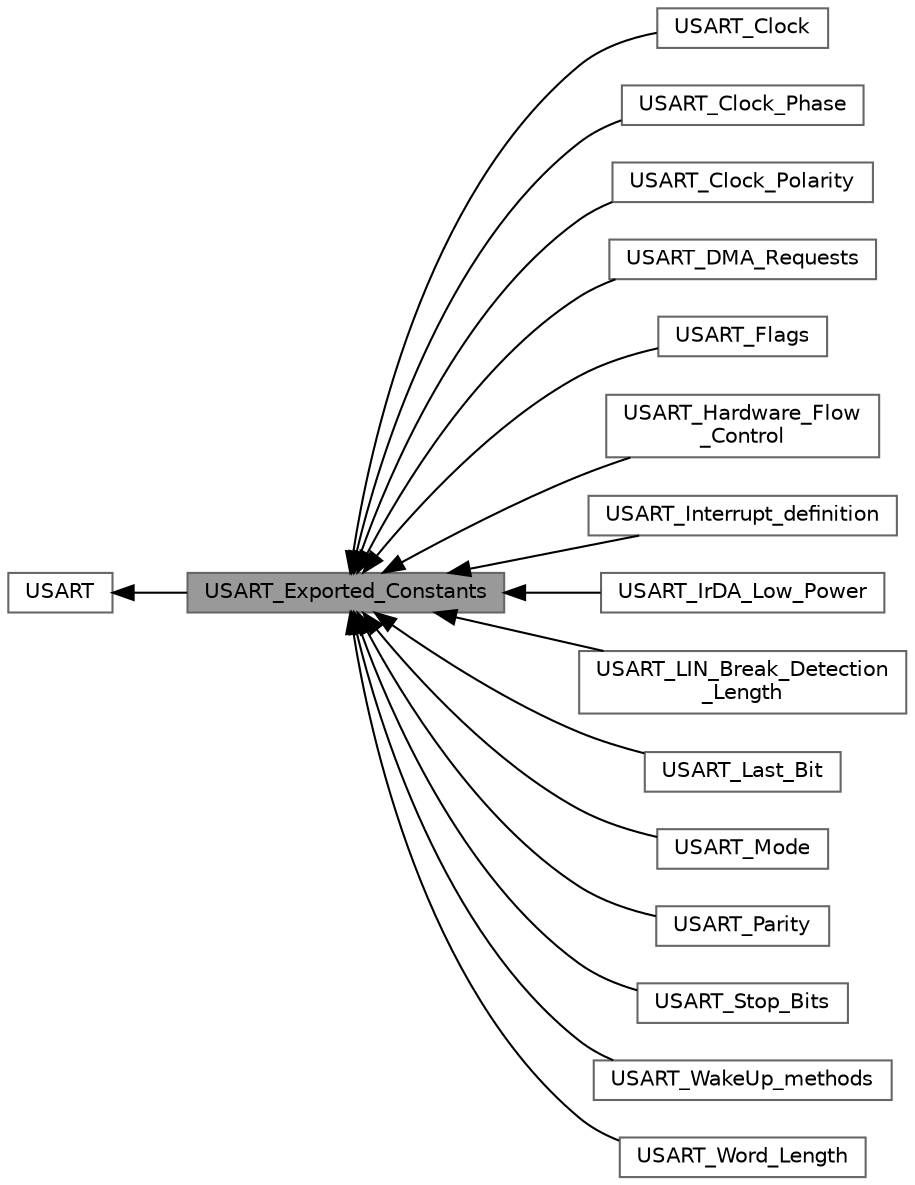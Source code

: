 digraph "USART_Exported_Constants"
{
 // LATEX_PDF_SIZE
  bgcolor="transparent";
  edge [fontname=Helvetica,fontsize=10,labelfontname=Helvetica,labelfontsize=10];
  node [fontname=Helvetica,fontsize=10,shape=box,height=0.2,width=0.4];
  rankdir=LR;
  Node2 [id="Node000002",label="USART",height=0.2,width=0.4,color="grey40", fillcolor="white", style="filled",URL="$group___u_s_a_r_t.html",tooltip="USART driver modules."];
  Node8 [id="Node000008",label="USART_Clock",height=0.2,width=0.4,color="grey40", fillcolor="white", style="filled",URL="$group___u_s_a_r_t___clock.html",tooltip=" "];
  Node10 [id="Node000010",label="USART_Clock_Phase",height=0.2,width=0.4,color="grey40", fillcolor="white", style="filled",URL="$group___u_s_a_r_t___clock___phase.html",tooltip=" "];
  Node9 [id="Node000009",label="USART_Clock_Polarity",height=0.2,width=0.4,color="grey40", fillcolor="white", style="filled",URL="$group___u_s_a_r_t___clock___polarity.html",tooltip=" "];
  Node13 [id="Node000013",label="USART_DMA_Requests",height=0.2,width=0.4,color="grey40", fillcolor="white", style="filled",URL="$group___u_s_a_r_t___d_m_a___requests.html",tooltip=" "];
  Node1 [id="Node000001",label="USART_Exported_Constants",height=0.2,width=0.4,color="gray40", fillcolor="grey60", style="filled", fontcolor="black",tooltip=" "];
  Node17 [id="Node000017",label="USART_Flags",height=0.2,width=0.4,color="grey40", fillcolor="white", style="filled",URL="$group___u_s_a_r_t___flags.html",tooltip=" "];
  Node7 [id="Node000007",label="USART_Hardware_Flow\l_Control",height=0.2,width=0.4,color="grey40", fillcolor="white", style="filled",URL="$group___u_s_a_r_t___hardware___flow___control.html",tooltip=" "];
  Node12 [id="Node000012",label="USART_Interrupt_definition",height=0.2,width=0.4,color="grey40", fillcolor="white", style="filled",URL="$group___u_s_a_r_t___interrupt__definition.html",tooltip=" "];
  Node16 [id="Node000016",label="USART_IrDA_Low_Power",height=0.2,width=0.4,color="grey40", fillcolor="white", style="filled",URL="$group___u_s_a_r_t___ir_d_a___low___power.html",tooltip=" "];
  Node15 [id="Node000015",label="USART_LIN_Break_Detection\l_Length",height=0.2,width=0.4,color="grey40", fillcolor="white", style="filled",URL="$group___u_s_a_r_t___l_i_n___break___detection___length.html",tooltip=" "];
  Node11 [id="Node000011",label="USART_Last_Bit",height=0.2,width=0.4,color="grey40", fillcolor="white", style="filled",URL="$group___u_s_a_r_t___last___bit.html",tooltip=" "];
  Node6 [id="Node000006",label="USART_Mode",height=0.2,width=0.4,color="grey40", fillcolor="white", style="filled",URL="$group___u_s_a_r_t___mode.html",tooltip=" "];
  Node5 [id="Node000005",label="USART_Parity",height=0.2,width=0.4,color="grey40", fillcolor="white", style="filled",URL="$group___u_s_a_r_t___parity.html",tooltip=" "];
  Node4 [id="Node000004",label="USART_Stop_Bits",height=0.2,width=0.4,color="grey40", fillcolor="white", style="filled",URL="$group___u_s_a_r_t___stop___bits.html",tooltip=" "];
  Node14 [id="Node000014",label="USART_WakeUp_methods",height=0.2,width=0.4,color="grey40", fillcolor="white", style="filled",URL="$group___u_s_a_r_t___wake_up__methods.html",tooltip=" "];
  Node3 [id="Node000003",label="USART_Word_Length",height=0.2,width=0.4,color="grey40", fillcolor="white", style="filled",URL="$group___u_s_a_r_t___word___length.html",tooltip=" "];
  Node2->Node1 [shape=plaintext, dir="back", style="solid"];
  Node1->Node3 [shape=plaintext, dir="back", style="solid"];
  Node1->Node4 [shape=plaintext, dir="back", style="solid"];
  Node1->Node5 [shape=plaintext, dir="back", style="solid"];
  Node1->Node6 [shape=plaintext, dir="back", style="solid"];
  Node1->Node7 [shape=plaintext, dir="back", style="solid"];
  Node1->Node8 [shape=plaintext, dir="back", style="solid"];
  Node1->Node9 [shape=plaintext, dir="back", style="solid"];
  Node1->Node10 [shape=plaintext, dir="back", style="solid"];
  Node1->Node11 [shape=plaintext, dir="back", style="solid"];
  Node1->Node12 [shape=plaintext, dir="back", style="solid"];
  Node1->Node13 [shape=plaintext, dir="back", style="solid"];
  Node1->Node14 [shape=plaintext, dir="back", style="solid"];
  Node1->Node15 [shape=plaintext, dir="back", style="solid"];
  Node1->Node16 [shape=plaintext, dir="back", style="solid"];
  Node1->Node17 [shape=plaintext, dir="back", style="solid"];
}
